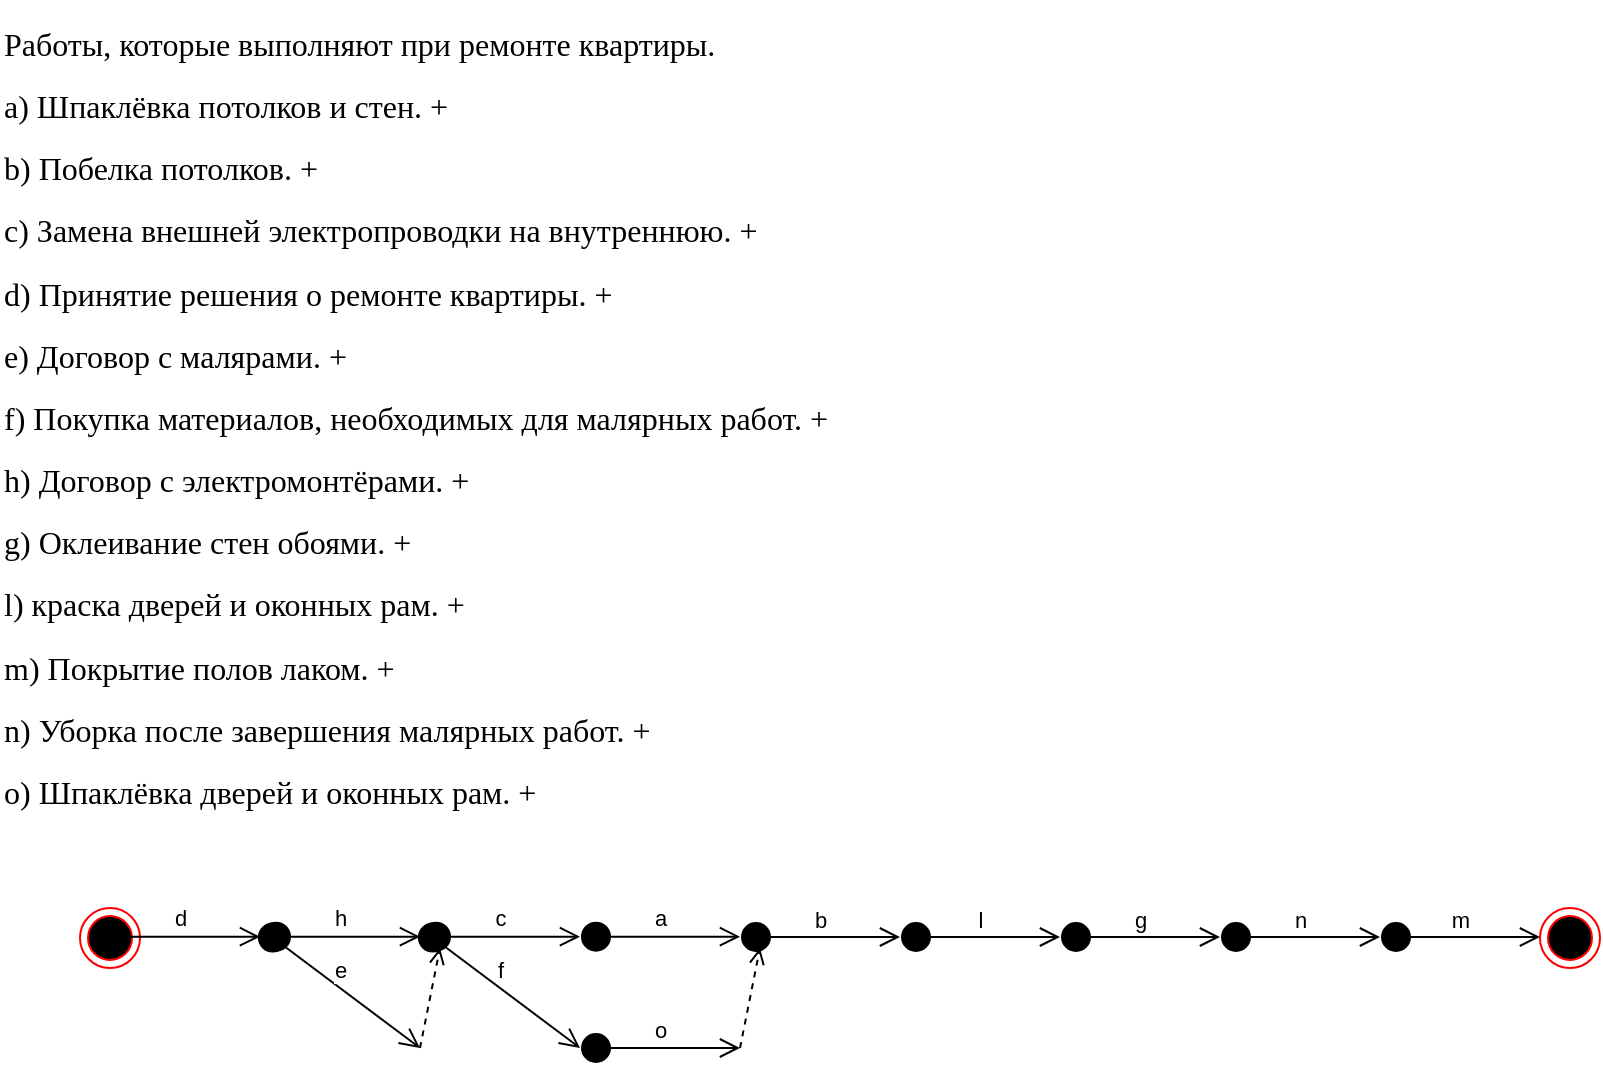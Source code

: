<mxfile version="18.0.3" type="github">
  <diagram id="G-5r0pOOV374pY-fTAa_" name="Page-1">
    <mxGraphModel dx="974" dy="2127" grid="1" gridSize="10" guides="1" tooltips="1" connect="1" arrows="1" fold="1" page="1" pageScale="1" pageWidth="1169" pageHeight="827" math="0" shadow="0">
      <root>
        <mxCell id="0" />
        <mxCell id="1" parent="0" />
        <mxCell id="CvFYfst5TtTE_faoRD18-1" value="&lt;p style=&quot;&quot; class=&quot;MsoNormal&quot;&gt;&lt;span style=&quot;font-size:12.0pt;font-family:&amp;quot;Times New Roman&amp;quot;,&amp;quot;serif&amp;quot;&quot;&gt;Работы, которые выполняют при ремонте квартиры. &lt;/span&gt;&lt;/p&gt;&lt;p class=&quot;MsoNormal&quot;&gt;&lt;/p&gt;&lt;p style=&quot;&quot; class=&quot;MsoNormal&quot;&gt;&lt;span style=&quot;font-size:12.0pt;font-family:&amp;quot;Times New Roman&amp;quot;,&amp;quot;serif&amp;quot;&quot;&gt;а) Шпаклёвка потолков и стен. +&lt;/span&gt;&lt;/p&gt;&lt;p class=&quot;MsoNormal&quot;&gt;&lt;/p&gt;&lt;p style=&quot;&quot; class=&quot;MsoNormal&quot;&gt;&lt;span style=&quot;font-size:12.0pt;font-family:&amp;quot;Times New Roman&amp;quot;,&amp;quot;serif&amp;quot;&quot;&gt;b) Побелка потолков. +&lt;/span&gt;&lt;/p&gt;&lt;p class=&quot;MsoNormal&quot;&gt;&lt;/p&gt;&lt;p style=&quot;&quot; class=&quot;MsoNormal&quot;&gt;&lt;span style=&quot;font-size:12.0pt;font-family:&amp;quot;Times New Roman&amp;quot;,&amp;quot;serif&amp;quot;&quot;&gt;c) Замена внешней электропроводки на внутреннюю. +&lt;/span&gt;&lt;/p&gt;&lt;p class=&quot;MsoNormal&quot;&gt;&lt;/p&gt;&lt;p style=&quot;&quot; class=&quot;MsoNormal&quot;&gt;&lt;span style=&quot;font-size:12.0pt;font-family:&amp;quot;Times New Roman&amp;quot;,&amp;quot;serif&amp;quot;&quot;&gt;d) Принятие решения о ремонте квартиры. +&lt;/span&gt;&lt;/p&gt;&lt;p class=&quot;MsoNormal&quot;&gt;&lt;/p&gt;&lt;p style=&quot;&quot; class=&quot;MsoNormal&quot;&gt;&lt;span style=&quot;font-size:12.0pt;font-family:&amp;quot;Times New Roman&amp;quot;,&amp;quot;serif&amp;quot;&quot;&gt;e) Договор с малярами. +&lt;/span&gt;&lt;/p&gt;&lt;p class=&quot;MsoNormal&quot;&gt;&lt;/p&gt;&lt;p style=&quot;&quot; class=&quot;MsoNormal&quot;&gt;&lt;span style=&quot;font-size:12.0pt;font-family:&amp;quot;Times New Roman&amp;quot;,&amp;quot;serif&amp;quot;&quot;&gt;f) Покупка материалов, необходимых для малярных работ. +&lt;/span&gt;&lt;/p&gt;&lt;p class=&quot;MsoNormal&quot;&gt;&lt;/p&gt;&lt;p style=&quot;&quot; class=&quot;MsoNormal&quot;&gt;&lt;span style=&quot;font-size:12.0pt;font-family:&amp;quot;Times New Roman&amp;quot;,&amp;quot;serif&amp;quot;&quot;&gt;h) Договор с электромонтёрами. +&lt;/span&gt;&lt;/p&gt;&lt;p class=&quot;MsoNormal&quot;&gt;&lt;/p&gt;&lt;p style=&quot;&quot; class=&quot;MsoNormal&quot;&gt;&lt;span style=&quot;font-size:12.0pt;font-family:&amp;quot;Times New Roman&amp;quot;,&amp;quot;serif&amp;quot;&quot;&gt;g) Оклеивание стен обоями. +&lt;/span&gt;&lt;/p&gt;&lt;p class=&quot;MsoNormal&quot;&gt;&lt;/p&gt;&lt;p style=&quot;&quot; class=&quot;MsoNormal&quot;&gt;&lt;span style=&quot;font-size:12.0pt;font-family:&amp;quot;Times New Roman&amp;quot;,&amp;quot;serif&amp;quot;&quot;&gt;l) краска дверей и оконных рам. +&lt;/span&gt;&lt;/p&gt;&lt;p class=&quot;MsoNormal&quot;&gt;&lt;/p&gt;&lt;p style=&quot;&quot; class=&quot;MsoNormal&quot;&gt;&lt;span style=&quot;font-size:12.0pt;font-family:&amp;quot;Times New Roman&amp;quot;,&amp;quot;serif&amp;quot;&quot;&gt;m) Покрытие полов лаком. +&lt;/span&gt;&lt;/p&gt;&lt;p class=&quot;MsoNormal&quot;&gt;&lt;/p&gt;&lt;p class=&quot;MsoNormal&quot;&gt;&lt;span style=&quot;font-size:12.0pt;font-family:&amp;quot;Times New Roman&amp;quot;,&amp;quot;serif&amp;quot;&quot;&gt;n) Уборка после завершения малярных работ. +&lt;/span&gt;&lt;/p&gt;&lt;p class=&quot;MsoNormal&quot;&gt;&lt;/p&gt;&lt;p class=&quot;MsoNormal&quot;&gt;&lt;span style=&quot;font-size:12.0pt;font-family:&amp;quot;Times New Roman&amp;quot;,&amp;quot;serif&amp;quot;&quot;&gt;o) Шпаклёвка дверей и оконных рам. +&lt;/span&gt;&lt;/p&gt;" style="text;html=1;strokeColor=none;fillColor=none;align=left;verticalAlign=middle;whiteSpace=wrap;rounded=0;" vertex="1" parent="1">
          <mxGeometry x="40" y="-1630" width="450" height="390" as="geometry" />
        </mxCell>
        <mxCell id="CvFYfst5TtTE_faoRD18-2" value="" style="ellipse;html=1;shape=endState;fillColor=#000000;strokeColor=#ff0000;" vertex="1" parent="1">
          <mxGeometry x="80" y="-1190" width="30" height="30" as="geometry" />
        </mxCell>
        <mxCell id="CvFYfst5TtTE_faoRD18-3" value="" style="ellipse;html=1;shape=endState;fillColor=#000000;strokeColor=#ff0000;" vertex="1" parent="1">
          <mxGeometry x="810" y="-1190" width="30" height="30" as="geometry" />
        </mxCell>
        <mxCell id="CvFYfst5TtTE_faoRD18-6" value="d" style="html=1;verticalAlign=bottom;startArrow=circle;startFill=1;endArrow=open;startSize=6;endSize=8;rounded=0;" edge="1" parent="1">
          <mxGeometry width="80" relative="1" as="geometry">
            <mxPoint x="90" y="-1175.67" as="sourcePoint" />
            <mxPoint x="170" y="-1175.67" as="targetPoint" />
            <Array as="points" />
            <mxPoint as="offset" />
          </mxGeometry>
        </mxCell>
        <mxCell id="CvFYfst5TtTE_faoRD18-7" value="h" style="html=1;verticalAlign=bottom;startArrow=circle;startFill=1;endArrow=open;startSize=6;endSize=8;rounded=0;" edge="1" parent="1">
          <mxGeometry width="80" relative="1" as="geometry">
            <mxPoint x="170" y="-1175.67" as="sourcePoint" />
            <mxPoint x="250" y="-1175.67" as="targetPoint" />
            <mxPoint as="offset" />
          </mxGeometry>
        </mxCell>
        <mxCell id="CvFYfst5TtTE_faoRD18-8" value="c" style="html=1;verticalAlign=bottom;startArrow=circle;startFill=1;endArrow=open;startSize=6;endSize=8;rounded=0;" edge="1" parent="1">
          <mxGeometry width="80" relative="1" as="geometry">
            <mxPoint x="250" y="-1175.67" as="sourcePoint" />
            <mxPoint x="330" y="-1175.67" as="targetPoint" />
            <mxPoint as="offset" />
          </mxGeometry>
        </mxCell>
        <mxCell id="CvFYfst5TtTE_faoRD18-9" value="a" style="html=1;verticalAlign=bottom;startArrow=circle;startFill=1;endArrow=open;startSize=6;endSize=8;rounded=0;" edge="1" parent="1">
          <mxGeometry width="80" relative="1" as="geometry">
            <mxPoint x="330" y="-1175.67" as="sourcePoint" />
            <mxPoint x="410" y="-1175.67" as="targetPoint" />
            <mxPoint as="offset" />
          </mxGeometry>
        </mxCell>
        <mxCell id="CvFYfst5TtTE_faoRD18-10" value="e" style="html=1;verticalAlign=bottom;startArrow=circle;startFill=1;endArrow=open;startSize=6;endSize=8;rounded=0;" edge="1" parent="1">
          <mxGeometry width="80" relative="1" as="geometry">
            <mxPoint x="170" y="-1180" as="sourcePoint" />
            <mxPoint x="250" y="-1120" as="targetPoint" />
            <mxPoint as="offset" />
          </mxGeometry>
        </mxCell>
        <mxCell id="CvFYfst5TtTE_faoRD18-12" value="" style="html=1;verticalAlign=bottom;labelBackgroundColor=none;endArrow=open;endFill=0;dashed=1;rounded=0;" edge="1" parent="1">
          <mxGeometry width="160" relative="1" as="geometry">
            <mxPoint x="250" y="-1120" as="sourcePoint" />
            <mxPoint x="260" y="-1170" as="targetPoint" />
          </mxGeometry>
        </mxCell>
        <mxCell id="CvFYfst5TtTE_faoRD18-13" value="f" style="html=1;verticalAlign=bottom;startArrow=circle;startFill=1;endArrow=open;startSize=6;endSize=8;rounded=0;" edge="1" parent="1">
          <mxGeometry width="80" relative="1" as="geometry">
            <mxPoint x="250" y="-1180" as="sourcePoint" />
            <mxPoint x="330" y="-1120" as="targetPoint" />
            <mxPoint as="offset" />
            <Array as="points" />
          </mxGeometry>
        </mxCell>
        <mxCell id="CvFYfst5TtTE_faoRD18-15" value="o" style="html=1;verticalAlign=bottom;startArrow=circle;startFill=1;endArrow=open;startSize=6;endSize=8;rounded=0;" edge="1" parent="1">
          <mxGeometry width="80" relative="1" as="geometry">
            <mxPoint x="330" y="-1120" as="sourcePoint" />
            <mxPoint x="410" y="-1120" as="targetPoint" />
            <mxPoint as="offset" />
            <Array as="points" />
          </mxGeometry>
        </mxCell>
        <mxCell id="CvFYfst5TtTE_faoRD18-16" value="" style="html=1;verticalAlign=bottom;labelBackgroundColor=none;endArrow=open;endFill=0;dashed=1;rounded=0;" edge="1" parent="1">
          <mxGeometry width="160" relative="1" as="geometry">
            <mxPoint x="410" y="-1120" as="sourcePoint" />
            <mxPoint x="420" y="-1170" as="targetPoint" />
          </mxGeometry>
        </mxCell>
        <mxCell id="CvFYfst5TtTE_faoRD18-17" value="b" style="html=1;verticalAlign=bottom;startArrow=circle;startFill=1;endArrow=open;startSize=6;endSize=8;rounded=0;" edge="1" parent="1">
          <mxGeometry width="80" relative="1" as="geometry">
            <mxPoint x="410" y="-1175.5" as="sourcePoint" />
            <mxPoint x="490" y="-1175.5" as="targetPoint" />
            <mxPoint as="offset" />
            <Array as="points" />
          </mxGeometry>
        </mxCell>
        <mxCell id="CvFYfst5TtTE_faoRD18-18" value="l" style="html=1;verticalAlign=bottom;startArrow=circle;startFill=1;endArrow=open;startSize=6;endSize=8;rounded=0;" edge="1" parent="1">
          <mxGeometry width="80" relative="1" as="geometry">
            <mxPoint x="490" y="-1175.5" as="sourcePoint" />
            <mxPoint x="570" y="-1175.5" as="targetPoint" />
            <mxPoint as="offset" />
            <Array as="points" />
          </mxGeometry>
        </mxCell>
        <mxCell id="CvFYfst5TtTE_faoRD18-19" value="g" style="html=1;verticalAlign=bottom;startArrow=circle;startFill=1;endArrow=open;startSize=6;endSize=8;rounded=0;" edge="1" parent="1">
          <mxGeometry width="80" relative="1" as="geometry">
            <mxPoint x="570" y="-1175.5" as="sourcePoint" />
            <mxPoint x="650" y="-1175.5" as="targetPoint" />
            <mxPoint as="offset" />
            <Array as="points" />
          </mxGeometry>
        </mxCell>
        <mxCell id="CvFYfst5TtTE_faoRD18-20" value="n" style="html=1;verticalAlign=bottom;startArrow=circle;startFill=1;endArrow=open;startSize=6;endSize=8;rounded=0;" edge="1" parent="1">
          <mxGeometry width="80" relative="1" as="geometry">
            <mxPoint x="650" y="-1175.5" as="sourcePoint" />
            <mxPoint x="730" y="-1175.5" as="targetPoint" />
            <mxPoint as="offset" />
            <Array as="points" />
          </mxGeometry>
        </mxCell>
        <mxCell id="CvFYfst5TtTE_faoRD18-21" value="m" style="html=1;verticalAlign=bottom;startArrow=circle;startFill=1;endArrow=open;startSize=6;endSize=8;rounded=0;" edge="1" parent="1">
          <mxGeometry width="80" relative="1" as="geometry">
            <mxPoint x="730" y="-1175.5" as="sourcePoint" />
            <mxPoint x="810" y="-1175.5" as="targetPoint" />
            <mxPoint as="offset" />
            <Array as="points" />
          </mxGeometry>
        </mxCell>
      </root>
    </mxGraphModel>
  </diagram>
</mxfile>
